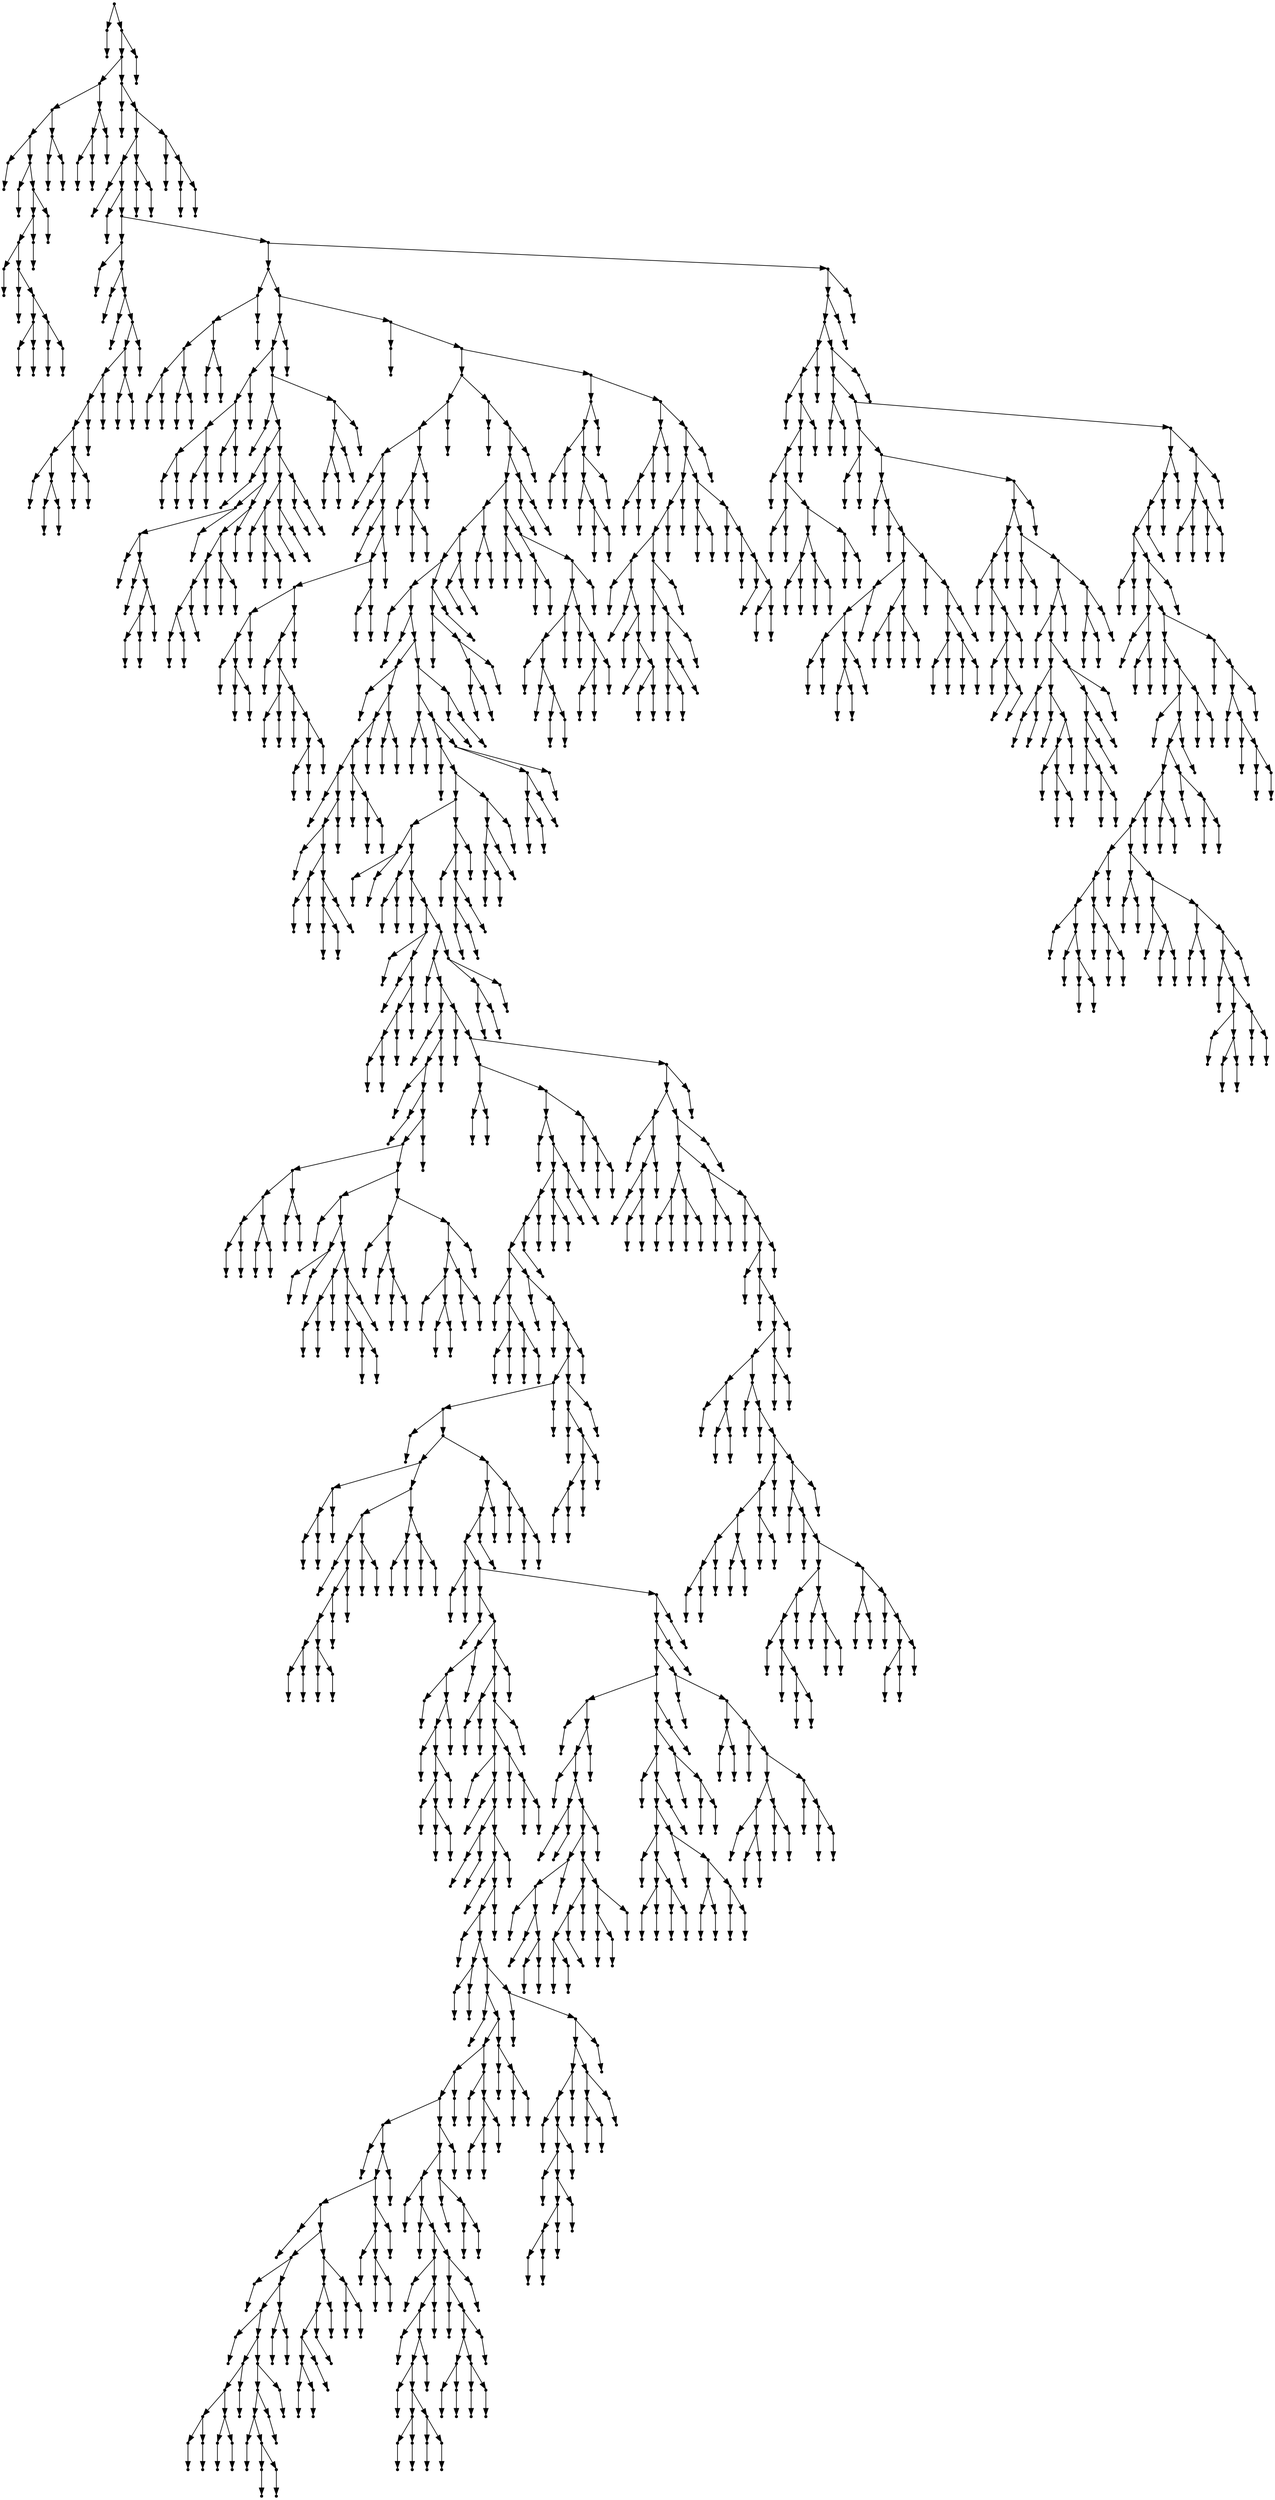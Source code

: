 digraph {
  1831 [shape=point];
  1 [shape=point];
  0 [shape=point];
  1830 [shape=point];
  1827 [shape=point];
  45 [shape=point];
  36 [shape=point];
  30 [shape=point];
  3 [shape=point];
  2 [shape=point];
  29 [shape=point];
  5 [shape=point];
  4 [shape=point];
  28 [shape=point];
  25 [shape=point];
  22 [shape=point];
  7 [shape=point];
  6 [shape=point];
  21 [shape=point];
  9 [shape=point];
  8 [shape=point];
  20 [shape=point];
  14 [shape=point];
  11 [shape=point];
  10 [shape=point];
  13 [shape=point];
  12 [shape=point];
  19 [shape=point];
  16 [shape=point];
  15 [shape=point];
  18 [shape=point];
  17 [shape=point];
  24 [shape=point];
  23 [shape=point];
  27 [shape=point];
  26 [shape=point];
  35 [shape=point];
  32 [shape=point];
  31 [shape=point];
  34 [shape=point];
  33 [shape=point];
  44 [shape=point];
  41 [shape=point];
  38 [shape=point];
  37 [shape=point];
  40 [shape=point];
  39 [shape=point];
  43 [shape=point];
  42 [shape=point];
  1826 [shape=point];
  47 [shape=point];
  46 [shape=point];
  1825 [shape=point];
  1816 [shape=point];
  1810 [shape=point];
  49 [shape=point];
  48 [shape=point];
  1809 [shape=point];
  51 [shape=point];
  50 [shape=point];
  1808 [shape=point];
  89 [shape=point];
  53 [shape=point];
  52 [shape=point];
  88 [shape=point];
  55 [shape=point];
  54 [shape=point];
  87 [shape=point];
  57 [shape=point];
  56 [shape=point];
  86 [shape=point];
  83 [shape=point];
  77 [shape=point];
  74 [shape=point];
  71 [shape=point];
  65 [shape=point];
  59 [shape=point];
  58 [shape=point];
  64 [shape=point];
  61 [shape=point];
  60 [shape=point];
  63 [shape=point];
  62 [shape=point];
  70 [shape=point];
  67 [shape=point];
  66 [shape=point];
  69 [shape=point];
  68 [shape=point];
  73 [shape=point];
  72 [shape=point];
  76 [shape=point];
  75 [shape=point];
  82 [shape=point];
  79 [shape=point];
  78 [shape=point];
  81 [shape=point];
  80 [shape=point];
  85 [shape=point];
  84 [shape=point];
  1807 [shape=point];
  1450 [shape=point];
  109 [shape=point];
  106 [shape=point];
  100 [shape=point];
  94 [shape=point];
  91 [shape=point];
  90 [shape=point];
  93 [shape=point];
  92 [shape=point];
  99 [shape=point];
  96 [shape=point];
  95 [shape=point];
  98 [shape=point];
  97 [shape=point];
  105 [shape=point];
  102 [shape=point];
  101 [shape=point];
  104 [shape=point];
  103 [shape=point];
  108 [shape=point];
  107 [shape=point];
  1449 [shape=point];
  210 [shape=point];
  207 [shape=point];
  129 [shape=point];
  126 [shape=point];
  120 [shape=point];
  114 [shape=point];
  111 [shape=point];
  110 [shape=point];
  113 [shape=point];
  112 [shape=point];
  119 [shape=point];
  116 [shape=point];
  115 [shape=point];
  118 [shape=point];
  117 [shape=point];
  125 [shape=point];
  122 [shape=point];
  121 [shape=point];
  124 [shape=point];
  123 [shape=point];
  128 [shape=point];
  127 [shape=point];
  206 [shape=point];
  194 [shape=point];
  131 [shape=point];
  130 [shape=point];
  193 [shape=point];
  172 [shape=point];
  133 [shape=point];
  132 [shape=point];
  171 [shape=point];
  150 [shape=point];
  147 [shape=point];
  135 [shape=point];
  134 [shape=point];
  146 [shape=point];
  137 [shape=point];
  136 [shape=point];
  145 [shape=point];
  142 [shape=point];
  139 [shape=point];
  138 [shape=point];
  141 [shape=point];
  140 [shape=point];
  144 [shape=point];
  143 [shape=point];
  149 [shape=point];
  148 [shape=point];
  170 [shape=point];
  167 [shape=point];
  161 [shape=point];
  158 [shape=point];
  155 [shape=point];
  152 [shape=point];
  151 [shape=point];
  154 [shape=point];
  153 [shape=point];
  157 [shape=point];
  156 [shape=point];
  160 [shape=point];
  159 [shape=point];
  166 [shape=point];
  163 [shape=point];
  162 [shape=point];
  165 [shape=point];
  164 [shape=point];
  169 [shape=point];
  168 [shape=point];
  192 [shape=point];
  186 [shape=point];
  180 [shape=point];
  174 [shape=point];
  173 [shape=point];
  179 [shape=point];
  176 [shape=point];
  175 [shape=point];
  178 [shape=point];
  177 [shape=point];
  185 [shape=point];
  182 [shape=point];
  181 [shape=point];
  184 [shape=point];
  183 [shape=point];
  191 [shape=point];
  188 [shape=point];
  187 [shape=point];
  190 [shape=point];
  189 [shape=point];
  205 [shape=point];
  202 [shape=point];
  199 [shape=point];
  196 [shape=point];
  195 [shape=point];
  198 [shape=point];
  197 [shape=point];
  201 [shape=point];
  200 [shape=point];
  204 [shape=point];
  203 [shape=point];
  209 [shape=point];
  208 [shape=point];
  1448 [shape=point];
  212 [shape=point];
  211 [shape=point];
  1447 [shape=point];
  1348 [shape=point];
  280 [shape=point];
  277 [shape=point];
  265 [shape=point];
  214 [shape=point];
  213 [shape=point];
  264 [shape=point];
  216 [shape=point];
  215 [shape=point];
  263 [shape=point];
  218 [shape=point];
  217 [shape=point];
  262 [shape=point];
  259 [shape=point];
  253 [shape=point];
  229 [shape=point];
  226 [shape=point];
  220 [shape=point];
  219 [shape=point];
  225 [shape=point];
  222 [shape=point];
  221 [shape=point];
  224 [shape=point];
  223 [shape=point];
  228 [shape=point];
  227 [shape=point];
  252 [shape=point];
  249 [shape=point];
  231 [shape=point];
  230 [shape=point];
  248 [shape=point];
  236 [shape=point];
  233 [shape=point];
  232 [shape=point];
  235 [shape=point];
  234 [shape=point];
  247 [shape=point];
  238 [shape=point];
  237 [shape=point];
  246 [shape=point];
  243 [shape=point];
  240 [shape=point];
  239 [shape=point];
  242 [shape=point];
  241 [shape=point];
  245 [shape=point];
  244 [shape=point];
  251 [shape=point];
  250 [shape=point];
  258 [shape=point];
  255 [shape=point];
  254 [shape=point];
  257 [shape=point];
  256 [shape=point];
  261 [shape=point];
  260 [shape=point];
  276 [shape=point];
  273 [shape=point];
  267 [shape=point];
  266 [shape=point];
  272 [shape=point];
  269 [shape=point];
  268 [shape=point];
  271 [shape=point];
  270 [shape=point];
  275 [shape=point];
  274 [shape=point];
  279 [shape=point];
  278 [shape=point];
  1347 [shape=point];
  282 [shape=point];
  281 [shape=point];
  1346 [shape=point];
  1343 [shape=point];
  1337 [shape=point];
  1295 [shape=point];
  1289 [shape=point];
  1283 [shape=point];
  1268 [shape=point];
  284 [shape=point];
  283 [shape=point];
  1267 [shape=point];
  286 [shape=point];
  285 [shape=point];
  1266 [shape=point];
  330 [shape=point];
  288 [shape=point];
  287 [shape=point];
  329 [shape=point];
  323 [shape=point];
  320 [shape=point];
  311 [shape=point];
  290 [shape=point];
  289 [shape=point];
  310 [shape=point];
  307 [shape=point];
  292 [shape=point];
  291 [shape=point];
  306 [shape=point];
  297 [shape=point];
  294 [shape=point];
  293 [shape=point];
  296 [shape=point];
  295 [shape=point];
  305 [shape=point];
  302 [shape=point];
  299 [shape=point];
  298 [shape=point];
  301 [shape=point];
  300 [shape=point];
  304 [shape=point];
  303 [shape=point];
  309 [shape=point];
  308 [shape=point];
  319 [shape=point];
  313 [shape=point];
  312 [shape=point];
  318 [shape=point];
  315 [shape=point];
  314 [shape=point];
  317 [shape=point];
  316 [shape=point];
  322 [shape=point];
  321 [shape=point];
  328 [shape=point];
  325 [shape=point];
  324 [shape=point];
  327 [shape=point];
  326 [shape=point];
  1265 [shape=point];
  1259 [shape=point];
  335 [shape=point];
  332 [shape=point];
  331 [shape=point];
  334 [shape=point];
  333 [shape=point];
  1258 [shape=point];
  1246 [shape=point];
  337 [shape=point];
  336 [shape=point];
  1245 [shape=point];
  1233 [shape=point];
  1218 [shape=point];
  342 [shape=point];
  339 [shape=point];
  338 [shape=point];
  341 [shape=point];
  340 [shape=point];
  1217 [shape=point];
  347 [shape=point];
  344 [shape=point];
  343 [shape=point];
  346 [shape=point];
  345 [shape=point];
  1216 [shape=point];
  349 [shape=point];
  348 [shape=point];
  1215 [shape=point];
  366 [shape=point];
  351 [shape=point];
  350 [shape=point];
  365 [shape=point];
  353 [shape=point];
  352 [shape=point];
  364 [shape=point];
  361 [shape=point];
  358 [shape=point];
  355 [shape=point];
  354 [shape=point];
  357 [shape=point];
  356 [shape=point];
  360 [shape=point];
  359 [shape=point];
  363 [shape=point];
  362 [shape=point];
  1214 [shape=point];
  1205 [shape=point];
  368 [shape=point];
  367 [shape=point];
  1204 [shape=point];
  460 [shape=point];
  370 [shape=point];
  369 [shape=point];
  459 [shape=point];
  456 [shape=point];
  372 [shape=point];
  371 [shape=point];
  455 [shape=point];
  374 [shape=point];
  373 [shape=point];
  454 [shape=point];
  451 [shape=point];
  391 [shape=point];
  385 [shape=point];
  379 [shape=point];
  376 [shape=point];
  375 [shape=point];
  378 [shape=point];
  377 [shape=point];
  384 [shape=point];
  381 [shape=point];
  380 [shape=point];
  383 [shape=point];
  382 [shape=point];
  390 [shape=point];
  387 [shape=point];
  386 [shape=point];
  389 [shape=point];
  388 [shape=point];
  450 [shape=point];
  420 [shape=point];
  393 [shape=point];
  392 [shape=point];
  419 [shape=point];
  398 [shape=point];
  395 [shape=point];
  394 [shape=point];
  397 [shape=point];
  396 [shape=point];
  418 [shape=point];
  406 [shape=point];
  403 [shape=point];
  400 [shape=point];
  399 [shape=point];
  402 [shape=point];
  401 [shape=point];
  405 [shape=point];
  404 [shape=point];
  417 [shape=point];
  414 [shape=point];
  408 [shape=point];
  407 [shape=point];
  413 [shape=point];
  410 [shape=point];
  409 [shape=point];
  412 [shape=point];
  411 [shape=point];
  416 [shape=point];
  415 [shape=point];
  449 [shape=point];
  431 [shape=point];
  422 [shape=point];
  421 [shape=point];
  430 [shape=point];
  424 [shape=point];
  423 [shape=point];
  429 [shape=point];
  426 [shape=point];
  425 [shape=point];
  428 [shape=point];
  427 [shape=point];
  448 [shape=point];
  445 [shape=point];
  439 [shape=point];
  433 [shape=point];
  432 [shape=point];
  438 [shape=point];
  435 [shape=point];
  434 [shape=point];
  437 [shape=point];
  436 [shape=point];
  444 [shape=point];
  441 [shape=point];
  440 [shape=point];
  443 [shape=point];
  442 [shape=point];
  447 [shape=point];
  446 [shape=point];
  453 [shape=point];
  452 [shape=point];
  458 [shape=point];
  457 [shape=point];
  1203 [shape=point];
  462 [shape=point];
  461 [shape=point];
  1202 [shape=point];
  1052 [shape=point];
  467 [shape=point];
  464 [shape=point];
  463 [shape=point];
  466 [shape=point];
  465 [shape=point];
  1051 [shape=point];
  1042 [shape=point];
  469 [shape=point];
  468 [shape=point];
  1041 [shape=point];
  1035 [shape=point];
  1029 [shape=point];
  1026 [shape=point];
  1023 [shape=point];
  483 [shape=point];
  471 [shape=point];
  470 [shape=point];
  482 [shape=point];
  476 [shape=point];
  473 [shape=point];
  472 [shape=point];
  475 [shape=point];
  474 [shape=point];
  481 [shape=point];
  478 [shape=point];
  477 [shape=point];
  480 [shape=point];
  479 [shape=point];
  1022 [shape=point];
  485 [shape=point];
  484 [shape=point];
  1021 [shape=point];
  487 [shape=point];
  486 [shape=point];
  1020 [shape=point];
  1017 [shape=point];
  999 [shape=point];
  996 [shape=point];
  489 [shape=point];
  488 [shape=point];
  995 [shape=point];
  536 [shape=point];
  497 [shape=point];
  494 [shape=point];
  491 [shape=point];
  490 [shape=point];
  493 [shape=point];
  492 [shape=point];
  496 [shape=point];
  495 [shape=point];
  535 [shape=point];
  523 [shape=point];
  517 [shape=point];
  499 [shape=point];
  498 [shape=point];
  516 [shape=point];
  513 [shape=point];
  510 [shape=point];
  504 [shape=point];
  501 [shape=point];
  500 [shape=point];
  503 [shape=point];
  502 [shape=point];
  509 [shape=point];
  506 [shape=point];
  505 [shape=point];
  508 [shape=point];
  507 [shape=point];
  512 [shape=point];
  511 [shape=point];
  515 [shape=point];
  514 [shape=point];
  522 [shape=point];
  519 [shape=point];
  518 [shape=point];
  521 [shape=point];
  520 [shape=point];
  534 [shape=point];
  528 [shape=point];
  525 [shape=point];
  524 [shape=point];
  527 [shape=point];
  526 [shape=point];
  533 [shape=point];
  530 [shape=point];
  529 [shape=point];
  532 [shape=point];
  531 [shape=point];
  994 [shape=point];
  985 [shape=point];
  982 [shape=point];
  979 [shape=point];
  541 [shape=point];
  538 [shape=point];
  537 [shape=point];
  540 [shape=point];
  539 [shape=point];
  978 [shape=point];
  834 [shape=point];
  543 [shape=point];
  542 [shape=point];
  833 [shape=point];
  566 [shape=point];
  563 [shape=point];
  545 [shape=point];
  544 [shape=point];
  562 [shape=point];
  559 [shape=point];
  547 [shape=point];
  546 [shape=point];
  558 [shape=point];
  555 [shape=point];
  549 [shape=point];
  548 [shape=point];
  554 [shape=point];
  551 [shape=point];
  550 [shape=point];
  553 [shape=point];
  552 [shape=point];
  557 [shape=point];
  556 [shape=point];
  561 [shape=point];
  560 [shape=point];
  565 [shape=point];
  564 [shape=point];
  832 [shape=point];
  829 [shape=point];
  571 [shape=point];
  568 [shape=point];
  567 [shape=point];
  570 [shape=point];
  569 [shape=point];
  828 [shape=point];
  825 [shape=point];
  816 [shape=point];
  573 [shape=point];
  572 [shape=point];
  815 [shape=point];
  575 [shape=point];
  574 [shape=point];
  814 [shape=point];
  580 [shape=point];
  577 [shape=point];
  576 [shape=point];
  579 [shape=point];
  578 [shape=point];
  813 [shape=point];
  810 [shape=point];
  582 [shape=point];
  581 [shape=point];
  809 [shape=point];
  806 [shape=point];
  584 [shape=point];
  583 [shape=point];
  805 [shape=point];
  589 [shape=point];
  586 [shape=point];
  585 [shape=point];
  588 [shape=point];
  587 [shape=point];
  804 [shape=point];
  765 [shape=point];
  591 [shape=point];
  590 [shape=point];
  764 [shape=point];
  755 [shape=point];
  743 [shape=point];
  740 [shape=point];
  674 [shape=point];
  593 [shape=point];
  592 [shape=point];
  673 [shape=point];
  670 [shape=point];
  658 [shape=point];
  595 [shape=point];
  594 [shape=point];
  657 [shape=point];
  636 [shape=point];
  597 [shape=point];
  596 [shape=point];
  635 [shape=point];
  629 [shape=point];
  599 [shape=point];
  598 [shape=point];
  628 [shape=point];
  613 [shape=point];
  610 [shape=point];
  604 [shape=point];
  601 [shape=point];
  600 [shape=point];
  603 [shape=point];
  602 [shape=point];
  609 [shape=point];
  606 [shape=point];
  605 [shape=point];
  608 [shape=point];
  607 [shape=point];
  612 [shape=point];
  611 [shape=point];
  627 [shape=point];
  624 [shape=point];
  621 [shape=point];
  615 [shape=point];
  614 [shape=point];
  620 [shape=point];
  617 [shape=point];
  616 [shape=point];
  619 [shape=point];
  618 [shape=point];
  623 [shape=point];
  622 [shape=point];
  626 [shape=point];
  625 [shape=point];
  634 [shape=point];
  631 [shape=point];
  630 [shape=point];
  633 [shape=point];
  632 [shape=point];
  656 [shape=point];
  650 [shape=point];
  647 [shape=point];
  644 [shape=point];
  641 [shape=point];
  638 [shape=point];
  637 [shape=point];
  640 [shape=point];
  639 [shape=point];
  643 [shape=point];
  642 [shape=point];
  646 [shape=point];
  645 [shape=point];
  649 [shape=point];
  648 [shape=point];
  655 [shape=point];
  652 [shape=point];
  651 [shape=point];
  654 [shape=point];
  653 [shape=point];
  669 [shape=point];
  666 [shape=point];
  660 [shape=point];
  659 [shape=point];
  665 [shape=point];
  662 [shape=point];
  661 [shape=point];
  664 [shape=point];
  663 [shape=point];
  668 [shape=point];
  667 [shape=point];
  672 [shape=point];
  671 [shape=point];
  739 [shape=point];
  736 [shape=point];
  727 [shape=point];
  676 [shape=point];
  675 [shape=point];
  726 [shape=point];
  678 [shape=point];
  677 [shape=point];
  725 [shape=point];
  704 [shape=point];
  680 [shape=point];
  679 [shape=point];
  703 [shape=point];
  700 [shape=point];
  682 [shape=point];
  681 [shape=point];
  699 [shape=point];
  696 [shape=point];
  684 [shape=point];
  683 [shape=point];
  695 [shape=point];
  689 [shape=point];
  686 [shape=point];
  685 [shape=point];
  688 [shape=point];
  687 [shape=point];
  694 [shape=point];
  691 [shape=point];
  690 [shape=point];
  693 [shape=point];
  692 [shape=point];
  698 [shape=point];
  697 [shape=point];
  702 [shape=point];
  701 [shape=point];
  724 [shape=point];
  721 [shape=point];
  706 [shape=point];
  705 [shape=point];
  720 [shape=point];
  717 [shape=point];
  711 [shape=point];
  708 [shape=point];
  707 [shape=point];
  710 [shape=point];
  709 [shape=point];
  716 [shape=point];
  713 [shape=point];
  712 [shape=point];
  715 [shape=point];
  714 [shape=point];
  719 [shape=point];
  718 [shape=point];
  723 [shape=point];
  722 [shape=point];
  735 [shape=point];
  729 [shape=point];
  728 [shape=point];
  734 [shape=point];
  731 [shape=point];
  730 [shape=point];
  733 [shape=point];
  732 [shape=point];
  738 [shape=point];
  737 [shape=point];
  742 [shape=point];
  741 [shape=point];
  754 [shape=point];
  745 [shape=point];
  744 [shape=point];
  753 [shape=point];
  750 [shape=point];
  747 [shape=point];
  746 [shape=point];
  749 [shape=point];
  748 [shape=point];
  752 [shape=point];
  751 [shape=point];
  763 [shape=point];
  757 [shape=point];
  756 [shape=point];
  762 [shape=point];
  759 [shape=point];
  758 [shape=point];
  761 [shape=point];
  760 [shape=point];
  803 [shape=point];
  767 [shape=point];
  766 [shape=point];
  802 [shape=point];
  799 [shape=point];
  790 [shape=point];
  787 [shape=point];
  769 [shape=point];
  768 [shape=point];
  786 [shape=point];
  783 [shape=point];
  771 [shape=point];
  770 [shape=point];
  782 [shape=point];
  779 [shape=point];
  776 [shape=point];
  773 [shape=point];
  772 [shape=point];
  775 [shape=point];
  774 [shape=point];
  778 [shape=point];
  777 [shape=point];
  781 [shape=point];
  780 [shape=point];
  785 [shape=point];
  784 [shape=point];
  789 [shape=point];
  788 [shape=point];
  798 [shape=point];
  795 [shape=point];
  792 [shape=point];
  791 [shape=point];
  794 [shape=point];
  793 [shape=point];
  797 [shape=point];
  796 [shape=point];
  801 [shape=point];
  800 [shape=point];
  808 [shape=point];
  807 [shape=point];
  812 [shape=point];
  811 [shape=point];
  824 [shape=point];
  818 [shape=point];
  817 [shape=point];
  823 [shape=point];
  820 [shape=point];
  819 [shape=point];
  822 [shape=point];
  821 [shape=point];
  827 [shape=point];
  826 [shape=point];
  831 [shape=point];
  830 [shape=point];
  977 [shape=point];
  974 [shape=point];
  971 [shape=point];
  935 [shape=point];
  887 [shape=point];
  836 [shape=point];
  835 [shape=point];
  886 [shape=point];
  883 [shape=point];
  838 [shape=point];
  837 [shape=point];
  882 [shape=point];
  843 [shape=point];
  840 [shape=point];
  839 [shape=point];
  842 [shape=point];
  841 [shape=point];
  881 [shape=point];
  878 [shape=point];
  857 [shape=point];
  854 [shape=point];
  845 [shape=point];
  844 [shape=point];
  853 [shape=point];
  847 [shape=point];
  846 [shape=point];
  852 [shape=point];
  849 [shape=point];
  848 [shape=point];
  851 [shape=point];
  850 [shape=point];
  856 [shape=point];
  855 [shape=point];
  877 [shape=point];
  868 [shape=point];
  865 [shape=point];
  862 [shape=point];
  859 [shape=point];
  858 [shape=point];
  861 [shape=point];
  860 [shape=point];
  864 [shape=point];
  863 [shape=point];
  867 [shape=point];
  866 [shape=point];
  876 [shape=point];
  873 [shape=point];
  870 [shape=point];
  869 [shape=point];
  872 [shape=point];
  871 [shape=point];
  875 [shape=point];
  874 [shape=point];
  880 [shape=point];
  879 [shape=point];
  885 [shape=point];
  884 [shape=point];
  934 [shape=point];
  931 [shape=point];
  922 [shape=point];
  889 [shape=point];
  888 [shape=point];
  921 [shape=point];
  918 [shape=point];
  903 [shape=point];
  891 [shape=point];
  890 [shape=point];
  902 [shape=point];
  896 [shape=point];
  893 [shape=point];
  892 [shape=point];
  895 [shape=point];
  894 [shape=point];
  901 [shape=point];
  898 [shape=point];
  897 [shape=point];
  900 [shape=point];
  899 [shape=point];
  917 [shape=point];
  905 [shape=point];
  904 [shape=point];
  916 [shape=point];
  910 [shape=point];
  907 [shape=point];
  906 [shape=point];
  909 [shape=point];
  908 [shape=point];
  915 [shape=point];
  912 [shape=point];
  911 [shape=point];
  914 [shape=point];
  913 [shape=point];
  920 [shape=point];
  919 [shape=point];
  930 [shape=point];
  924 [shape=point];
  923 [shape=point];
  929 [shape=point];
  926 [shape=point];
  925 [shape=point];
  928 [shape=point];
  927 [shape=point];
  933 [shape=point];
  932 [shape=point];
  970 [shape=point];
  937 [shape=point];
  936 [shape=point];
  969 [shape=point];
  942 [shape=point];
  939 [shape=point];
  938 [shape=point];
  941 [shape=point];
  940 [shape=point];
  968 [shape=point];
  944 [shape=point];
  943 [shape=point];
  967 [shape=point];
  958 [shape=point];
  952 [shape=point];
  946 [shape=point];
  945 [shape=point];
  951 [shape=point];
  948 [shape=point];
  947 [shape=point];
  950 [shape=point];
  949 [shape=point];
  957 [shape=point];
  954 [shape=point];
  953 [shape=point];
  956 [shape=point];
  955 [shape=point];
  966 [shape=point];
  960 [shape=point];
  959 [shape=point];
  965 [shape=point];
  962 [shape=point];
  961 [shape=point];
  964 [shape=point];
  963 [shape=point];
  973 [shape=point];
  972 [shape=point];
  976 [shape=point];
  975 [shape=point];
  981 [shape=point];
  980 [shape=point];
  984 [shape=point];
  983 [shape=point];
  993 [shape=point];
  987 [shape=point];
  986 [shape=point];
  992 [shape=point];
  989 [shape=point];
  988 [shape=point];
  991 [shape=point];
  990 [shape=point];
  998 [shape=point];
  997 [shape=point];
  1016 [shape=point];
  1013 [shape=point];
  1001 [shape=point];
  1000 [shape=point];
  1012 [shape=point];
  1009 [shape=point];
  1006 [shape=point];
  1003 [shape=point];
  1002 [shape=point];
  1005 [shape=point];
  1004 [shape=point];
  1008 [shape=point];
  1007 [shape=point];
  1011 [shape=point];
  1010 [shape=point];
  1015 [shape=point];
  1014 [shape=point];
  1019 [shape=point];
  1018 [shape=point];
  1025 [shape=point];
  1024 [shape=point];
  1028 [shape=point];
  1027 [shape=point];
  1034 [shape=point];
  1031 [shape=point];
  1030 [shape=point];
  1033 [shape=point];
  1032 [shape=point];
  1040 [shape=point];
  1037 [shape=point];
  1036 [shape=point];
  1039 [shape=point];
  1038 [shape=point];
  1050 [shape=point];
  1044 [shape=point];
  1043 [shape=point];
  1049 [shape=point];
  1046 [shape=point];
  1045 [shape=point];
  1048 [shape=point];
  1047 [shape=point];
  1201 [shape=point];
  1198 [shape=point];
  1066 [shape=point];
  1054 [shape=point];
  1053 [shape=point];
  1065 [shape=point];
  1062 [shape=point];
  1056 [shape=point];
  1055 [shape=point];
  1061 [shape=point];
  1058 [shape=point];
  1057 [shape=point];
  1060 [shape=point];
  1059 [shape=point];
  1064 [shape=point];
  1063 [shape=point];
  1197 [shape=point];
  1194 [shape=point];
  1077 [shape=point];
  1071 [shape=point];
  1068 [shape=point];
  1067 [shape=point];
  1070 [shape=point];
  1069 [shape=point];
  1076 [shape=point];
  1073 [shape=point];
  1072 [shape=point];
  1075 [shape=point];
  1074 [shape=point];
  1193 [shape=point];
  1082 [shape=point];
  1079 [shape=point];
  1078 [shape=point];
  1081 [shape=point];
  1080 [shape=point];
  1192 [shape=point];
  1084 [shape=point];
  1083 [shape=point];
  1191 [shape=point];
  1188 [shape=point];
  1086 [shape=point];
  1085 [shape=point];
  1187 [shape=point];
  1088 [shape=point];
  1087 [shape=point];
  1186 [shape=point];
  1183 [shape=point];
  1177 [shape=point];
  1096 [shape=point];
  1090 [shape=point];
  1089 [shape=point];
  1095 [shape=point];
  1092 [shape=point];
  1091 [shape=point];
  1094 [shape=point];
  1093 [shape=point];
  1176 [shape=point];
  1098 [shape=point];
  1097 [shape=point];
  1175 [shape=point];
  1100 [shape=point];
  1099 [shape=point];
  1174 [shape=point];
  1123 [shape=point];
  1120 [shape=point];
  1114 [shape=point];
  1108 [shape=point];
  1105 [shape=point];
  1102 [shape=point];
  1101 [shape=point];
  1104 [shape=point];
  1103 [shape=point];
  1107 [shape=point];
  1106 [shape=point];
  1113 [shape=point];
  1110 [shape=point];
  1109 [shape=point];
  1112 [shape=point];
  1111 [shape=point];
  1119 [shape=point];
  1116 [shape=point];
  1115 [shape=point];
  1118 [shape=point];
  1117 [shape=point];
  1122 [shape=point];
  1121 [shape=point];
  1173 [shape=point];
  1170 [shape=point];
  1125 [shape=point];
  1124 [shape=point];
  1169 [shape=point];
  1127 [shape=point];
  1126 [shape=point];
  1168 [shape=point];
  1150 [shape=point];
  1141 [shape=point];
  1138 [shape=point];
  1129 [shape=point];
  1128 [shape=point];
  1137 [shape=point];
  1131 [shape=point];
  1130 [shape=point];
  1136 [shape=point];
  1133 [shape=point];
  1132 [shape=point];
  1135 [shape=point];
  1134 [shape=point];
  1140 [shape=point];
  1139 [shape=point];
  1149 [shape=point];
  1143 [shape=point];
  1142 [shape=point];
  1148 [shape=point];
  1145 [shape=point];
  1144 [shape=point];
  1147 [shape=point];
  1146 [shape=point];
  1167 [shape=point];
  1155 [shape=point];
  1152 [shape=point];
  1151 [shape=point];
  1154 [shape=point];
  1153 [shape=point];
  1166 [shape=point];
  1157 [shape=point];
  1156 [shape=point];
  1165 [shape=point];
  1162 [shape=point];
  1159 [shape=point];
  1158 [shape=point];
  1161 [shape=point];
  1160 [shape=point];
  1164 [shape=point];
  1163 [shape=point];
  1172 [shape=point];
  1171 [shape=point];
  1182 [shape=point];
  1179 [shape=point];
  1178 [shape=point];
  1181 [shape=point];
  1180 [shape=point];
  1185 [shape=point];
  1184 [shape=point];
  1190 [shape=point];
  1189 [shape=point];
  1196 [shape=point];
  1195 [shape=point];
  1200 [shape=point];
  1199 [shape=point];
  1213 [shape=point];
  1210 [shape=point];
  1207 [shape=point];
  1206 [shape=point];
  1209 [shape=point];
  1208 [shape=point];
  1212 [shape=point];
  1211 [shape=point];
  1232 [shape=point];
  1229 [shape=point];
  1220 [shape=point];
  1219 [shape=point];
  1228 [shape=point];
  1225 [shape=point];
  1222 [shape=point];
  1221 [shape=point];
  1224 [shape=point];
  1223 [shape=point];
  1227 [shape=point];
  1226 [shape=point];
  1231 [shape=point];
  1230 [shape=point];
  1244 [shape=point];
  1241 [shape=point];
  1238 [shape=point];
  1235 [shape=point];
  1234 [shape=point];
  1237 [shape=point];
  1236 [shape=point];
  1240 [shape=point];
  1239 [shape=point];
  1243 [shape=point];
  1242 [shape=point];
  1257 [shape=point];
  1254 [shape=point];
  1251 [shape=point];
  1248 [shape=point];
  1247 [shape=point];
  1250 [shape=point];
  1249 [shape=point];
  1253 [shape=point];
  1252 [shape=point];
  1256 [shape=point];
  1255 [shape=point];
  1264 [shape=point];
  1261 [shape=point];
  1260 [shape=point];
  1263 [shape=point];
  1262 [shape=point];
  1282 [shape=point];
  1279 [shape=point];
  1270 [shape=point];
  1269 [shape=point];
  1278 [shape=point];
  1275 [shape=point];
  1272 [shape=point];
  1271 [shape=point];
  1274 [shape=point];
  1273 [shape=point];
  1277 [shape=point];
  1276 [shape=point];
  1281 [shape=point];
  1280 [shape=point];
  1288 [shape=point];
  1285 [shape=point];
  1284 [shape=point];
  1287 [shape=point];
  1286 [shape=point];
  1294 [shape=point];
  1291 [shape=point];
  1290 [shape=point];
  1293 [shape=point];
  1292 [shape=point];
  1336 [shape=point];
  1300 [shape=point];
  1297 [shape=point];
  1296 [shape=point];
  1299 [shape=point];
  1298 [shape=point];
  1335 [shape=point];
  1305 [shape=point];
  1302 [shape=point];
  1301 [shape=point];
  1304 [shape=point];
  1303 [shape=point];
  1334 [shape=point];
  1331 [shape=point];
  1319 [shape=point];
  1316 [shape=point];
  1307 [shape=point];
  1306 [shape=point];
  1315 [shape=point];
  1309 [shape=point];
  1308 [shape=point];
  1314 [shape=point];
  1311 [shape=point];
  1310 [shape=point];
  1313 [shape=point];
  1312 [shape=point];
  1318 [shape=point];
  1317 [shape=point];
  1330 [shape=point];
  1321 [shape=point];
  1320 [shape=point];
  1329 [shape=point];
  1326 [shape=point];
  1323 [shape=point];
  1322 [shape=point];
  1325 [shape=point];
  1324 [shape=point];
  1328 [shape=point];
  1327 [shape=point];
  1333 [shape=point];
  1332 [shape=point];
  1342 [shape=point];
  1339 [shape=point];
  1338 [shape=point];
  1341 [shape=point];
  1340 [shape=point];
  1345 [shape=point];
  1344 [shape=point];
  1446 [shape=point];
  1368 [shape=point];
  1365 [shape=point];
  1353 [shape=point];
  1350 [shape=point];
  1349 [shape=point];
  1352 [shape=point];
  1351 [shape=point];
  1364 [shape=point];
  1361 [shape=point];
  1355 [shape=point];
  1354 [shape=point];
  1360 [shape=point];
  1357 [shape=point];
  1356 [shape=point];
  1359 [shape=point];
  1358 [shape=point];
  1363 [shape=point];
  1362 [shape=point];
  1367 [shape=point];
  1366 [shape=point];
  1445 [shape=point];
  1379 [shape=point];
  1376 [shape=point];
  1373 [shape=point];
  1370 [shape=point];
  1369 [shape=point];
  1372 [shape=point];
  1371 [shape=point];
  1375 [shape=point];
  1374 [shape=point];
  1378 [shape=point];
  1377 [shape=point];
  1444 [shape=point];
  1441 [shape=point];
  1420 [shape=point];
  1417 [shape=point];
  1414 [shape=point];
  1396 [shape=point];
  1381 [shape=point];
  1380 [shape=point];
  1395 [shape=point];
  1383 [shape=point];
  1382 [shape=point];
  1394 [shape=point];
  1385 [shape=point];
  1384 [shape=point];
  1393 [shape=point];
  1387 [shape=point];
  1386 [shape=point];
  1392 [shape=point];
  1389 [shape=point];
  1388 [shape=point];
  1391 [shape=point];
  1390 [shape=point];
  1413 [shape=point];
  1410 [shape=point];
  1398 [shape=point];
  1397 [shape=point];
  1409 [shape=point];
  1406 [shape=point];
  1403 [shape=point];
  1400 [shape=point];
  1399 [shape=point];
  1402 [shape=point];
  1401 [shape=point];
  1405 [shape=point];
  1404 [shape=point];
  1408 [shape=point];
  1407 [shape=point];
  1412 [shape=point];
  1411 [shape=point];
  1416 [shape=point];
  1415 [shape=point];
  1419 [shape=point];
  1418 [shape=point];
  1440 [shape=point];
  1425 [shape=point];
  1422 [shape=point];
  1421 [shape=point];
  1424 [shape=point];
  1423 [shape=point];
  1439 [shape=point];
  1427 [shape=point];
  1426 [shape=point];
  1438 [shape=point];
  1429 [shape=point];
  1428 [shape=point];
  1437 [shape=point];
  1431 [shape=point];
  1430 [shape=point];
  1436 [shape=point];
  1433 [shape=point];
  1432 [shape=point];
  1435 [shape=point];
  1434 [shape=point];
  1443 [shape=point];
  1442 [shape=point];
  1806 [shape=point];
  1803 [shape=point];
  1800 [shape=point];
  1488 [shape=point];
  1485 [shape=point];
  1452 [shape=point];
  1451 [shape=point];
  1484 [shape=point];
  1481 [shape=point];
  1478 [shape=point];
  1454 [shape=point];
  1453 [shape=point];
  1477 [shape=point];
  1459 [shape=point];
  1456 [shape=point];
  1455 [shape=point];
  1458 [shape=point];
  1457 [shape=point];
  1476 [shape=point];
  1470 [shape=point];
  1464 [shape=point];
  1461 [shape=point];
  1460 [shape=point];
  1463 [shape=point];
  1462 [shape=point];
  1469 [shape=point];
  1466 [shape=point];
  1465 [shape=point];
  1468 [shape=point];
  1467 [shape=point];
  1475 [shape=point];
  1472 [shape=point];
  1471 [shape=point];
  1474 [shape=point];
  1473 [shape=point];
  1480 [shape=point];
  1479 [shape=point];
  1483 [shape=point];
  1482 [shape=point];
  1487 [shape=point];
  1486 [shape=point];
  1799 [shape=point];
  1796 [shape=point];
  1493 [shape=point];
  1490 [shape=point];
  1489 [shape=point];
  1492 [shape=point];
  1491 [shape=point];
  1795 [shape=point];
  1636 [shape=point];
  1498 [shape=point];
  1495 [shape=point];
  1494 [shape=point];
  1497 [shape=point];
  1496 [shape=point];
  1635 [shape=point];
  1551 [shape=point];
  1500 [shape=point];
  1499 [shape=point];
  1550 [shape=point];
  1502 [shape=point];
  1501 [shape=point];
  1549 [shape=point];
  1531 [shape=point];
  1519 [shape=point];
  1516 [shape=point];
  1507 [shape=point];
  1504 [shape=point];
  1503 [shape=point];
  1506 [shape=point];
  1505 [shape=point];
  1515 [shape=point];
  1512 [shape=point];
  1509 [shape=point];
  1508 [shape=point];
  1511 [shape=point];
  1510 [shape=point];
  1514 [shape=point];
  1513 [shape=point];
  1518 [shape=point];
  1517 [shape=point];
  1530 [shape=point];
  1524 [shape=point];
  1521 [shape=point];
  1520 [shape=point];
  1523 [shape=point];
  1522 [shape=point];
  1529 [shape=point];
  1526 [shape=point];
  1525 [shape=point];
  1528 [shape=point];
  1527 [shape=point];
  1548 [shape=point];
  1533 [shape=point];
  1532 [shape=point];
  1547 [shape=point];
  1544 [shape=point];
  1538 [shape=point];
  1535 [shape=point];
  1534 [shape=point];
  1537 [shape=point];
  1536 [shape=point];
  1543 [shape=point];
  1540 [shape=point];
  1539 [shape=point];
  1542 [shape=point];
  1541 [shape=point];
  1546 [shape=point];
  1545 [shape=point];
  1634 [shape=point];
  1631 [shape=point];
  1571 [shape=point];
  1568 [shape=point];
  1553 [shape=point];
  1552 [shape=point];
  1567 [shape=point];
  1555 [shape=point];
  1554 [shape=point];
  1566 [shape=point];
  1563 [shape=point];
  1557 [shape=point];
  1556 [shape=point];
  1562 [shape=point];
  1559 [shape=point];
  1558 [shape=point];
  1561 [shape=point];
  1560 [shape=point];
  1565 [shape=point];
  1564 [shape=point];
  1570 [shape=point];
  1569 [shape=point];
  1630 [shape=point];
  1576 [shape=point];
  1573 [shape=point];
  1572 [shape=point];
  1575 [shape=point];
  1574 [shape=point];
  1629 [shape=point];
  1620 [shape=point];
  1617 [shape=point];
  1578 [shape=point];
  1577 [shape=point];
  1616 [shape=point];
  1598 [shape=point];
  1583 [shape=point];
  1580 [shape=point];
  1579 [shape=point];
  1582 [shape=point];
  1581 [shape=point];
  1597 [shape=point];
  1585 [shape=point];
  1584 [shape=point];
  1596 [shape=point];
  1593 [shape=point];
  1587 [shape=point];
  1586 [shape=point];
  1592 [shape=point];
  1589 [shape=point];
  1588 [shape=point];
  1591 [shape=point];
  1590 [shape=point];
  1595 [shape=point];
  1594 [shape=point];
  1615 [shape=point];
  1612 [shape=point];
  1609 [shape=point];
  1606 [shape=point];
  1600 [shape=point];
  1599 [shape=point];
  1605 [shape=point];
  1602 [shape=point];
  1601 [shape=point];
  1604 [shape=point];
  1603 [shape=point];
  1608 [shape=point];
  1607 [shape=point];
  1611 [shape=point];
  1610 [shape=point];
  1614 [shape=point];
  1613 [shape=point];
  1619 [shape=point];
  1618 [shape=point];
  1628 [shape=point];
  1625 [shape=point];
  1622 [shape=point];
  1621 [shape=point];
  1624 [shape=point];
  1623 [shape=point];
  1627 [shape=point];
  1626 [shape=point];
  1633 [shape=point];
  1632 [shape=point];
  1794 [shape=point];
  1779 [shape=point];
  1776 [shape=point];
  1773 [shape=point];
  1770 [shape=point];
  1641 [shape=point];
  1638 [shape=point];
  1637 [shape=point];
  1640 [shape=point];
  1639 [shape=point];
  1769 [shape=point];
  1766 [shape=point];
  1649 [shape=point];
  1643 [shape=point];
  1642 [shape=point];
  1648 [shape=point];
  1645 [shape=point];
  1644 [shape=point];
  1647 [shape=point];
  1646 [shape=point];
  1765 [shape=point];
  1747 [shape=point];
  1651 [shape=point];
  1650 [shape=point];
  1746 [shape=point];
  1740 [shape=point];
  1653 [shape=point];
  1652 [shape=point];
  1739 [shape=point];
  1736 [shape=point];
  1727 [shape=point];
  1721 [shape=point];
  1718 [shape=point];
  1676 [shape=point];
  1673 [shape=point];
  1664 [shape=point];
  1655 [shape=point];
  1654 [shape=point];
  1663 [shape=point];
  1657 [shape=point];
  1656 [shape=point];
  1662 [shape=point];
  1659 [shape=point];
  1658 [shape=point];
  1661 [shape=point];
  1660 [shape=point];
  1672 [shape=point];
  1666 [shape=point];
  1665 [shape=point];
  1671 [shape=point];
  1668 [shape=point];
  1667 [shape=point];
  1670 [shape=point];
  1669 [shape=point];
  1675 [shape=point];
  1674 [shape=point];
  1717 [shape=point];
  1681 [shape=point];
  1678 [shape=point];
  1677 [shape=point];
  1680 [shape=point];
  1679 [shape=point];
  1716 [shape=point];
  1689 [shape=point];
  1683 [shape=point];
  1682 [shape=point];
  1688 [shape=point];
  1685 [shape=point];
  1684 [shape=point];
  1687 [shape=point];
  1686 [shape=point];
  1715 [shape=point];
  1694 [shape=point];
  1691 [shape=point];
  1690 [shape=point];
  1693 [shape=point];
  1692 [shape=point];
  1714 [shape=point];
  1711 [shape=point];
  1696 [shape=point];
  1695 [shape=point];
  1710 [shape=point];
  1704 [shape=point];
  1698 [shape=point];
  1697 [shape=point];
  1703 [shape=point];
  1700 [shape=point];
  1699 [shape=point];
  1702 [shape=point];
  1701 [shape=point];
  1709 [shape=point];
  1706 [shape=point];
  1705 [shape=point];
  1708 [shape=point];
  1707 [shape=point];
  1713 [shape=point];
  1712 [shape=point];
  1720 [shape=point];
  1719 [shape=point];
  1726 [shape=point];
  1723 [shape=point];
  1722 [shape=point];
  1725 [shape=point];
  1724 [shape=point];
  1735 [shape=point];
  1729 [shape=point];
  1728 [shape=point];
  1734 [shape=point];
  1731 [shape=point];
  1730 [shape=point];
  1733 [shape=point];
  1732 [shape=point];
  1738 [shape=point];
  1737 [shape=point];
  1745 [shape=point];
  1742 [shape=point];
  1741 [shape=point];
  1744 [shape=point];
  1743 [shape=point];
  1764 [shape=point];
  1749 [shape=point];
  1748 [shape=point];
  1763 [shape=point];
  1760 [shape=point];
  1751 [shape=point];
  1750 [shape=point];
  1759 [shape=point];
  1753 [shape=point];
  1752 [shape=point];
  1758 [shape=point];
  1755 [shape=point];
  1754 [shape=point];
  1757 [shape=point];
  1756 [shape=point];
  1762 [shape=point];
  1761 [shape=point];
  1768 [shape=point];
  1767 [shape=point];
  1772 [shape=point];
  1771 [shape=point];
  1775 [shape=point];
  1774 [shape=point];
  1778 [shape=point];
  1777 [shape=point];
  1793 [shape=point];
  1790 [shape=point];
  1784 [shape=point];
  1781 [shape=point];
  1780 [shape=point];
  1783 [shape=point];
  1782 [shape=point];
  1789 [shape=point];
  1786 [shape=point];
  1785 [shape=point];
  1788 [shape=point];
  1787 [shape=point];
  1792 [shape=point];
  1791 [shape=point];
  1798 [shape=point];
  1797 [shape=point];
  1802 [shape=point];
  1801 [shape=point];
  1805 [shape=point];
  1804 [shape=point];
  1815 [shape=point];
  1812 [shape=point];
  1811 [shape=point];
  1814 [shape=point];
  1813 [shape=point];
  1824 [shape=point];
  1818 [shape=point];
  1817 [shape=point];
  1823 [shape=point];
  1820 [shape=point];
  1819 [shape=point];
  1822 [shape=point];
  1821 [shape=point];
  1829 [shape=point];
  1828 [shape=point];
1831 -> 1;
1 -> 0;
1831 -> 1830;
1830 -> 1827;
1827 -> 45;
45 -> 36;
36 -> 30;
30 -> 3;
3 -> 2;
30 -> 29;
29 -> 5;
5 -> 4;
29 -> 28;
28 -> 25;
25 -> 22;
22 -> 7;
7 -> 6;
22 -> 21;
21 -> 9;
9 -> 8;
21 -> 20;
20 -> 14;
14 -> 11;
11 -> 10;
14 -> 13;
13 -> 12;
20 -> 19;
19 -> 16;
16 -> 15;
19 -> 18;
18 -> 17;
25 -> 24;
24 -> 23;
28 -> 27;
27 -> 26;
36 -> 35;
35 -> 32;
32 -> 31;
35 -> 34;
34 -> 33;
45 -> 44;
44 -> 41;
41 -> 38;
38 -> 37;
41 -> 40;
40 -> 39;
44 -> 43;
43 -> 42;
1827 -> 1826;
1826 -> 47;
47 -> 46;
1826 -> 1825;
1825 -> 1816;
1816 -> 1810;
1810 -> 49;
49 -> 48;
1810 -> 1809;
1809 -> 51;
51 -> 50;
1809 -> 1808;
1808 -> 89;
89 -> 53;
53 -> 52;
89 -> 88;
88 -> 55;
55 -> 54;
88 -> 87;
87 -> 57;
57 -> 56;
87 -> 86;
86 -> 83;
83 -> 77;
77 -> 74;
74 -> 71;
71 -> 65;
65 -> 59;
59 -> 58;
65 -> 64;
64 -> 61;
61 -> 60;
64 -> 63;
63 -> 62;
71 -> 70;
70 -> 67;
67 -> 66;
70 -> 69;
69 -> 68;
74 -> 73;
73 -> 72;
77 -> 76;
76 -> 75;
83 -> 82;
82 -> 79;
79 -> 78;
82 -> 81;
81 -> 80;
86 -> 85;
85 -> 84;
1808 -> 1807;
1807 -> 1450;
1450 -> 109;
109 -> 106;
106 -> 100;
100 -> 94;
94 -> 91;
91 -> 90;
94 -> 93;
93 -> 92;
100 -> 99;
99 -> 96;
96 -> 95;
99 -> 98;
98 -> 97;
106 -> 105;
105 -> 102;
102 -> 101;
105 -> 104;
104 -> 103;
109 -> 108;
108 -> 107;
1450 -> 1449;
1449 -> 210;
210 -> 207;
207 -> 129;
129 -> 126;
126 -> 120;
120 -> 114;
114 -> 111;
111 -> 110;
114 -> 113;
113 -> 112;
120 -> 119;
119 -> 116;
116 -> 115;
119 -> 118;
118 -> 117;
126 -> 125;
125 -> 122;
122 -> 121;
125 -> 124;
124 -> 123;
129 -> 128;
128 -> 127;
207 -> 206;
206 -> 194;
194 -> 131;
131 -> 130;
194 -> 193;
193 -> 172;
172 -> 133;
133 -> 132;
172 -> 171;
171 -> 150;
150 -> 147;
147 -> 135;
135 -> 134;
147 -> 146;
146 -> 137;
137 -> 136;
146 -> 145;
145 -> 142;
142 -> 139;
139 -> 138;
142 -> 141;
141 -> 140;
145 -> 144;
144 -> 143;
150 -> 149;
149 -> 148;
171 -> 170;
170 -> 167;
167 -> 161;
161 -> 158;
158 -> 155;
155 -> 152;
152 -> 151;
155 -> 154;
154 -> 153;
158 -> 157;
157 -> 156;
161 -> 160;
160 -> 159;
167 -> 166;
166 -> 163;
163 -> 162;
166 -> 165;
165 -> 164;
170 -> 169;
169 -> 168;
193 -> 192;
192 -> 186;
186 -> 180;
180 -> 174;
174 -> 173;
180 -> 179;
179 -> 176;
176 -> 175;
179 -> 178;
178 -> 177;
186 -> 185;
185 -> 182;
182 -> 181;
185 -> 184;
184 -> 183;
192 -> 191;
191 -> 188;
188 -> 187;
191 -> 190;
190 -> 189;
206 -> 205;
205 -> 202;
202 -> 199;
199 -> 196;
196 -> 195;
199 -> 198;
198 -> 197;
202 -> 201;
201 -> 200;
205 -> 204;
204 -> 203;
210 -> 209;
209 -> 208;
1449 -> 1448;
1448 -> 212;
212 -> 211;
1448 -> 1447;
1447 -> 1348;
1348 -> 280;
280 -> 277;
277 -> 265;
265 -> 214;
214 -> 213;
265 -> 264;
264 -> 216;
216 -> 215;
264 -> 263;
263 -> 218;
218 -> 217;
263 -> 262;
262 -> 259;
259 -> 253;
253 -> 229;
229 -> 226;
226 -> 220;
220 -> 219;
226 -> 225;
225 -> 222;
222 -> 221;
225 -> 224;
224 -> 223;
229 -> 228;
228 -> 227;
253 -> 252;
252 -> 249;
249 -> 231;
231 -> 230;
249 -> 248;
248 -> 236;
236 -> 233;
233 -> 232;
236 -> 235;
235 -> 234;
248 -> 247;
247 -> 238;
238 -> 237;
247 -> 246;
246 -> 243;
243 -> 240;
240 -> 239;
243 -> 242;
242 -> 241;
246 -> 245;
245 -> 244;
252 -> 251;
251 -> 250;
259 -> 258;
258 -> 255;
255 -> 254;
258 -> 257;
257 -> 256;
262 -> 261;
261 -> 260;
277 -> 276;
276 -> 273;
273 -> 267;
267 -> 266;
273 -> 272;
272 -> 269;
269 -> 268;
272 -> 271;
271 -> 270;
276 -> 275;
275 -> 274;
280 -> 279;
279 -> 278;
1348 -> 1347;
1347 -> 282;
282 -> 281;
1347 -> 1346;
1346 -> 1343;
1343 -> 1337;
1337 -> 1295;
1295 -> 1289;
1289 -> 1283;
1283 -> 1268;
1268 -> 284;
284 -> 283;
1268 -> 1267;
1267 -> 286;
286 -> 285;
1267 -> 1266;
1266 -> 330;
330 -> 288;
288 -> 287;
330 -> 329;
329 -> 323;
323 -> 320;
320 -> 311;
311 -> 290;
290 -> 289;
311 -> 310;
310 -> 307;
307 -> 292;
292 -> 291;
307 -> 306;
306 -> 297;
297 -> 294;
294 -> 293;
297 -> 296;
296 -> 295;
306 -> 305;
305 -> 302;
302 -> 299;
299 -> 298;
302 -> 301;
301 -> 300;
305 -> 304;
304 -> 303;
310 -> 309;
309 -> 308;
320 -> 319;
319 -> 313;
313 -> 312;
319 -> 318;
318 -> 315;
315 -> 314;
318 -> 317;
317 -> 316;
323 -> 322;
322 -> 321;
329 -> 328;
328 -> 325;
325 -> 324;
328 -> 327;
327 -> 326;
1266 -> 1265;
1265 -> 1259;
1259 -> 335;
335 -> 332;
332 -> 331;
335 -> 334;
334 -> 333;
1259 -> 1258;
1258 -> 1246;
1246 -> 337;
337 -> 336;
1246 -> 1245;
1245 -> 1233;
1233 -> 1218;
1218 -> 342;
342 -> 339;
339 -> 338;
342 -> 341;
341 -> 340;
1218 -> 1217;
1217 -> 347;
347 -> 344;
344 -> 343;
347 -> 346;
346 -> 345;
1217 -> 1216;
1216 -> 349;
349 -> 348;
1216 -> 1215;
1215 -> 366;
366 -> 351;
351 -> 350;
366 -> 365;
365 -> 353;
353 -> 352;
365 -> 364;
364 -> 361;
361 -> 358;
358 -> 355;
355 -> 354;
358 -> 357;
357 -> 356;
361 -> 360;
360 -> 359;
364 -> 363;
363 -> 362;
1215 -> 1214;
1214 -> 1205;
1205 -> 368;
368 -> 367;
1205 -> 1204;
1204 -> 460;
460 -> 370;
370 -> 369;
460 -> 459;
459 -> 456;
456 -> 372;
372 -> 371;
456 -> 455;
455 -> 374;
374 -> 373;
455 -> 454;
454 -> 451;
451 -> 391;
391 -> 385;
385 -> 379;
379 -> 376;
376 -> 375;
379 -> 378;
378 -> 377;
385 -> 384;
384 -> 381;
381 -> 380;
384 -> 383;
383 -> 382;
391 -> 390;
390 -> 387;
387 -> 386;
390 -> 389;
389 -> 388;
451 -> 450;
450 -> 420;
420 -> 393;
393 -> 392;
420 -> 419;
419 -> 398;
398 -> 395;
395 -> 394;
398 -> 397;
397 -> 396;
419 -> 418;
418 -> 406;
406 -> 403;
403 -> 400;
400 -> 399;
403 -> 402;
402 -> 401;
406 -> 405;
405 -> 404;
418 -> 417;
417 -> 414;
414 -> 408;
408 -> 407;
414 -> 413;
413 -> 410;
410 -> 409;
413 -> 412;
412 -> 411;
417 -> 416;
416 -> 415;
450 -> 449;
449 -> 431;
431 -> 422;
422 -> 421;
431 -> 430;
430 -> 424;
424 -> 423;
430 -> 429;
429 -> 426;
426 -> 425;
429 -> 428;
428 -> 427;
449 -> 448;
448 -> 445;
445 -> 439;
439 -> 433;
433 -> 432;
439 -> 438;
438 -> 435;
435 -> 434;
438 -> 437;
437 -> 436;
445 -> 444;
444 -> 441;
441 -> 440;
444 -> 443;
443 -> 442;
448 -> 447;
447 -> 446;
454 -> 453;
453 -> 452;
459 -> 458;
458 -> 457;
1204 -> 1203;
1203 -> 462;
462 -> 461;
1203 -> 1202;
1202 -> 1052;
1052 -> 467;
467 -> 464;
464 -> 463;
467 -> 466;
466 -> 465;
1052 -> 1051;
1051 -> 1042;
1042 -> 469;
469 -> 468;
1042 -> 1041;
1041 -> 1035;
1035 -> 1029;
1029 -> 1026;
1026 -> 1023;
1023 -> 483;
483 -> 471;
471 -> 470;
483 -> 482;
482 -> 476;
476 -> 473;
473 -> 472;
476 -> 475;
475 -> 474;
482 -> 481;
481 -> 478;
478 -> 477;
481 -> 480;
480 -> 479;
1023 -> 1022;
1022 -> 485;
485 -> 484;
1022 -> 1021;
1021 -> 487;
487 -> 486;
1021 -> 1020;
1020 -> 1017;
1017 -> 999;
999 -> 996;
996 -> 489;
489 -> 488;
996 -> 995;
995 -> 536;
536 -> 497;
497 -> 494;
494 -> 491;
491 -> 490;
494 -> 493;
493 -> 492;
497 -> 496;
496 -> 495;
536 -> 535;
535 -> 523;
523 -> 517;
517 -> 499;
499 -> 498;
517 -> 516;
516 -> 513;
513 -> 510;
510 -> 504;
504 -> 501;
501 -> 500;
504 -> 503;
503 -> 502;
510 -> 509;
509 -> 506;
506 -> 505;
509 -> 508;
508 -> 507;
513 -> 512;
512 -> 511;
516 -> 515;
515 -> 514;
523 -> 522;
522 -> 519;
519 -> 518;
522 -> 521;
521 -> 520;
535 -> 534;
534 -> 528;
528 -> 525;
525 -> 524;
528 -> 527;
527 -> 526;
534 -> 533;
533 -> 530;
530 -> 529;
533 -> 532;
532 -> 531;
995 -> 994;
994 -> 985;
985 -> 982;
982 -> 979;
979 -> 541;
541 -> 538;
538 -> 537;
541 -> 540;
540 -> 539;
979 -> 978;
978 -> 834;
834 -> 543;
543 -> 542;
834 -> 833;
833 -> 566;
566 -> 563;
563 -> 545;
545 -> 544;
563 -> 562;
562 -> 559;
559 -> 547;
547 -> 546;
559 -> 558;
558 -> 555;
555 -> 549;
549 -> 548;
555 -> 554;
554 -> 551;
551 -> 550;
554 -> 553;
553 -> 552;
558 -> 557;
557 -> 556;
562 -> 561;
561 -> 560;
566 -> 565;
565 -> 564;
833 -> 832;
832 -> 829;
829 -> 571;
571 -> 568;
568 -> 567;
571 -> 570;
570 -> 569;
829 -> 828;
828 -> 825;
825 -> 816;
816 -> 573;
573 -> 572;
816 -> 815;
815 -> 575;
575 -> 574;
815 -> 814;
814 -> 580;
580 -> 577;
577 -> 576;
580 -> 579;
579 -> 578;
814 -> 813;
813 -> 810;
810 -> 582;
582 -> 581;
810 -> 809;
809 -> 806;
806 -> 584;
584 -> 583;
806 -> 805;
805 -> 589;
589 -> 586;
586 -> 585;
589 -> 588;
588 -> 587;
805 -> 804;
804 -> 765;
765 -> 591;
591 -> 590;
765 -> 764;
764 -> 755;
755 -> 743;
743 -> 740;
740 -> 674;
674 -> 593;
593 -> 592;
674 -> 673;
673 -> 670;
670 -> 658;
658 -> 595;
595 -> 594;
658 -> 657;
657 -> 636;
636 -> 597;
597 -> 596;
636 -> 635;
635 -> 629;
629 -> 599;
599 -> 598;
629 -> 628;
628 -> 613;
613 -> 610;
610 -> 604;
604 -> 601;
601 -> 600;
604 -> 603;
603 -> 602;
610 -> 609;
609 -> 606;
606 -> 605;
609 -> 608;
608 -> 607;
613 -> 612;
612 -> 611;
628 -> 627;
627 -> 624;
624 -> 621;
621 -> 615;
615 -> 614;
621 -> 620;
620 -> 617;
617 -> 616;
620 -> 619;
619 -> 618;
624 -> 623;
623 -> 622;
627 -> 626;
626 -> 625;
635 -> 634;
634 -> 631;
631 -> 630;
634 -> 633;
633 -> 632;
657 -> 656;
656 -> 650;
650 -> 647;
647 -> 644;
644 -> 641;
641 -> 638;
638 -> 637;
641 -> 640;
640 -> 639;
644 -> 643;
643 -> 642;
647 -> 646;
646 -> 645;
650 -> 649;
649 -> 648;
656 -> 655;
655 -> 652;
652 -> 651;
655 -> 654;
654 -> 653;
670 -> 669;
669 -> 666;
666 -> 660;
660 -> 659;
666 -> 665;
665 -> 662;
662 -> 661;
665 -> 664;
664 -> 663;
669 -> 668;
668 -> 667;
673 -> 672;
672 -> 671;
740 -> 739;
739 -> 736;
736 -> 727;
727 -> 676;
676 -> 675;
727 -> 726;
726 -> 678;
678 -> 677;
726 -> 725;
725 -> 704;
704 -> 680;
680 -> 679;
704 -> 703;
703 -> 700;
700 -> 682;
682 -> 681;
700 -> 699;
699 -> 696;
696 -> 684;
684 -> 683;
696 -> 695;
695 -> 689;
689 -> 686;
686 -> 685;
689 -> 688;
688 -> 687;
695 -> 694;
694 -> 691;
691 -> 690;
694 -> 693;
693 -> 692;
699 -> 698;
698 -> 697;
703 -> 702;
702 -> 701;
725 -> 724;
724 -> 721;
721 -> 706;
706 -> 705;
721 -> 720;
720 -> 717;
717 -> 711;
711 -> 708;
708 -> 707;
711 -> 710;
710 -> 709;
717 -> 716;
716 -> 713;
713 -> 712;
716 -> 715;
715 -> 714;
720 -> 719;
719 -> 718;
724 -> 723;
723 -> 722;
736 -> 735;
735 -> 729;
729 -> 728;
735 -> 734;
734 -> 731;
731 -> 730;
734 -> 733;
733 -> 732;
739 -> 738;
738 -> 737;
743 -> 742;
742 -> 741;
755 -> 754;
754 -> 745;
745 -> 744;
754 -> 753;
753 -> 750;
750 -> 747;
747 -> 746;
750 -> 749;
749 -> 748;
753 -> 752;
752 -> 751;
764 -> 763;
763 -> 757;
757 -> 756;
763 -> 762;
762 -> 759;
759 -> 758;
762 -> 761;
761 -> 760;
804 -> 803;
803 -> 767;
767 -> 766;
803 -> 802;
802 -> 799;
799 -> 790;
790 -> 787;
787 -> 769;
769 -> 768;
787 -> 786;
786 -> 783;
783 -> 771;
771 -> 770;
783 -> 782;
782 -> 779;
779 -> 776;
776 -> 773;
773 -> 772;
776 -> 775;
775 -> 774;
779 -> 778;
778 -> 777;
782 -> 781;
781 -> 780;
786 -> 785;
785 -> 784;
790 -> 789;
789 -> 788;
799 -> 798;
798 -> 795;
795 -> 792;
792 -> 791;
795 -> 794;
794 -> 793;
798 -> 797;
797 -> 796;
802 -> 801;
801 -> 800;
809 -> 808;
808 -> 807;
813 -> 812;
812 -> 811;
825 -> 824;
824 -> 818;
818 -> 817;
824 -> 823;
823 -> 820;
820 -> 819;
823 -> 822;
822 -> 821;
828 -> 827;
827 -> 826;
832 -> 831;
831 -> 830;
978 -> 977;
977 -> 974;
974 -> 971;
971 -> 935;
935 -> 887;
887 -> 836;
836 -> 835;
887 -> 886;
886 -> 883;
883 -> 838;
838 -> 837;
883 -> 882;
882 -> 843;
843 -> 840;
840 -> 839;
843 -> 842;
842 -> 841;
882 -> 881;
881 -> 878;
878 -> 857;
857 -> 854;
854 -> 845;
845 -> 844;
854 -> 853;
853 -> 847;
847 -> 846;
853 -> 852;
852 -> 849;
849 -> 848;
852 -> 851;
851 -> 850;
857 -> 856;
856 -> 855;
878 -> 877;
877 -> 868;
868 -> 865;
865 -> 862;
862 -> 859;
859 -> 858;
862 -> 861;
861 -> 860;
865 -> 864;
864 -> 863;
868 -> 867;
867 -> 866;
877 -> 876;
876 -> 873;
873 -> 870;
870 -> 869;
873 -> 872;
872 -> 871;
876 -> 875;
875 -> 874;
881 -> 880;
880 -> 879;
886 -> 885;
885 -> 884;
935 -> 934;
934 -> 931;
931 -> 922;
922 -> 889;
889 -> 888;
922 -> 921;
921 -> 918;
918 -> 903;
903 -> 891;
891 -> 890;
903 -> 902;
902 -> 896;
896 -> 893;
893 -> 892;
896 -> 895;
895 -> 894;
902 -> 901;
901 -> 898;
898 -> 897;
901 -> 900;
900 -> 899;
918 -> 917;
917 -> 905;
905 -> 904;
917 -> 916;
916 -> 910;
910 -> 907;
907 -> 906;
910 -> 909;
909 -> 908;
916 -> 915;
915 -> 912;
912 -> 911;
915 -> 914;
914 -> 913;
921 -> 920;
920 -> 919;
931 -> 930;
930 -> 924;
924 -> 923;
930 -> 929;
929 -> 926;
926 -> 925;
929 -> 928;
928 -> 927;
934 -> 933;
933 -> 932;
971 -> 970;
970 -> 937;
937 -> 936;
970 -> 969;
969 -> 942;
942 -> 939;
939 -> 938;
942 -> 941;
941 -> 940;
969 -> 968;
968 -> 944;
944 -> 943;
968 -> 967;
967 -> 958;
958 -> 952;
952 -> 946;
946 -> 945;
952 -> 951;
951 -> 948;
948 -> 947;
951 -> 950;
950 -> 949;
958 -> 957;
957 -> 954;
954 -> 953;
957 -> 956;
956 -> 955;
967 -> 966;
966 -> 960;
960 -> 959;
966 -> 965;
965 -> 962;
962 -> 961;
965 -> 964;
964 -> 963;
974 -> 973;
973 -> 972;
977 -> 976;
976 -> 975;
982 -> 981;
981 -> 980;
985 -> 984;
984 -> 983;
994 -> 993;
993 -> 987;
987 -> 986;
993 -> 992;
992 -> 989;
989 -> 988;
992 -> 991;
991 -> 990;
999 -> 998;
998 -> 997;
1017 -> 1016;
1016 -> 1013;
1013 -> 1001;
1001 -> 1000;
1013 -> 1012;
1012 -> 1009;
1009 -> 1006;
1006 -> 1003;
1003 -> 1002;
1006 -> 1005;
1005 -> 1004;
1009 -> 1008;
1008 -> 1007;
1012 -> 1011;
1011 -> 1010;
1016 -> 1015;
1015 -> 1014;
1020 -> 1019;
1019 -> 1018;
1026 -> 1025;
1025 -> 1024;
1029 -> 1028;
1028 -> 1027;
1035 -> 1034;
1034 -> 1031;
1031 -> 1030;
1034 -> 1033;
1033 -> 1032;
1041 -> 1040;
1040 -> 1037;
1037 -> 1036;
1040 -> 1039;
1039 -> 1038;
1051 -> 1050;
1050 -> 1044;
1044 -> 1043;
1050 -> 1049;
1049 -> 1046;
1046 -> 1045;
1049 -> 1048;
1048 -> 1047;
1202 -> 1201;
1201 -> 1198;
1198 -> 1066;
1066 -> 1054;
1054 -> 1053;
1066 -> 1065;
1065 -> 1062;
1062 -> 1056;
1056 -> 1055;
1062 -> 1061;
1061 -> 1058;
1058 -> 1057;
1061 -> 1060;
1060 -> 1059;
1065 -> 1064;
1064 -> 1063;
1198 -> 1197;
1197 -> 1194;
1194 -> 1077;
1077 -> 1071;
1071 -> 1068;
1068 -> 1067;
1071 -> 1070;
1070 -> 1069;
1077 -> 1076;
1076 -> 1073;
1073 -> 1072;
1076 -> 1075;
1075 -> 1074;
1194 -> 1193;
1193 -> 1082;
1082 -> 1079;
1079 -> 1078;
1082 -> 1081;
1081 -> 1080;
1193 -> 1192;
1192 -> 1084;
1084 -> 1083;
1192 -> 1191;
1191 -> 1188;
1188 -> 1086;
1086 -> 1085;
1188 -> 1187;
1187 -> 1088;
1088 -> 1087;
1187 -> 1186;
1186 -> 1183;
1183 -> 1177;
1177 -> 1096;
1096 -> 1090;
1090 -> 1089;
1096 -> 1095;
1095 -> 1092;
1092 -> 1091;
1095 -> 1094;
1094 -> 1093;
1177 -> 1176;
1176 -> 1098;
1098 -> 1097;
1176 -> 1175;
1175 -> 1100;
1100 -> 1099;
1175 -> 1174;
1174 -> 1123;
1123 -> 1120;
1120 -> 1114;
1114 -> 1108;
1108 -> 1105;
1105 -> 1102;
1102 -> 1101;
1105 -> 1104;
1104 -> 1103;
1108 -> 1107;
1107 -> 1106;
1114 -> 1113;
1113 -> 1110;
1110 -> 1109;
1113 -> 1112;
1112 -> 1111;
1120 -> 1119;
1119 -> 1116;
1116 -> 1115;
1119 -> 1118;
1118 -> 1117;
1123 -> 1122;
1122 -> 1121;
1174 -> 1173;
1173 -> 1170;
1170 -> 1125;
1125 -> 1124;
1170 -> 1169;
1169 -> 1127;
1127 -> 1126;
1169 -> 1168;
1168 -> 1150;
1150 -> 1141;
1141 -> 1138;
1138 -> 1129;
1129 -> 1128;
1138 -> 1137;
1137 -> 1131;
1131 -> 1130;
1137 -> 1136;
1136 -> 1133;
1133 -> 1132;
1136 -> 1135;
1135 -> 1134;
1141 -> 1140;
1140 -> 1139;
1150 -> 1149;
1149 -> 1143;
1143 -> 1142;
1149 -> 1148;
1148 -> 1145;
1145 -> 1144;
1148 -> 1147;
1147 -> 1146;
1168 -> 1167;
1167 -> 1155;
1155 -> 1152;
1152 -> 1151;
1155 -> 1154;
1154 -> 1153;
1167 -> 1166;
1166 -> 1157;
1157 -> 1156;
1166 -> 1165;
1165 -> 1162;
1162 -> 1159;
1159 -> 1158;
1162 -> 1161;
1161 -> 1160;
1165 -> 1164;
1164 -> 1163;
1173 -> 1172;
1172 -> 1171;
1183 -> 1182;
1182 -> 1179;
1179 -> 1178;
1182 -> 1181;
1181 -> 1180;
1186 -> 1185;
1185 -> 1184;
1191 -> 1190;
1190 -> 1189;
1197 -> 1196;
1196 -> 1195;
1201 -> 1200;
1200 -> 1199;
1214 -> 1213;
1213 -> 1210;
1210 -> 1207;
1207 -> 1206;
1210 -> 1209;
1209 -> 1208;
1213 -> 1212;
1212 -> 1211;
1233 -> 1232;
1232 -> 1229;
1229 -> 1220;
1220 -> 1219;
1229 -> 1228;
1228 -> 1225;
1225 -> 1222;
1222 -> 1221;
1225 -> 1224;
1224 -> 1223;
1228 -> 1227;
1227 -> 1226;
1232 -> 1231;
1231 -> 1230;
1245 -> 1244;
1244 -> 1241;
1241 -> 1238;
1238 -> 1235;
1235 -> 1234;
1238 -> 1237;
1237 -> 1236;
1241 -> 1240;
1240 -> 1239;
1244 -> 1243;
1243 -> 1242;
1258 -> 1257;
1257 -> 1254;
1254 -> 1251;
1251 -> 1248;
1248 -> 1247;
1251 -> 1250;
1250 -> 1249;
1254 -> 1253;
1253 -> 1252;
1257 -> 1256;
1256 -> 1255;
1265 -> 1264;
1264 -> 1261;
1261 -> 1260;
1264 -> 1263;
1263 -> 1262;
1283 -> 1282;
1282 -> 1279;
1279 -> 1270;
1270 -> 1269;
1279 -> 1278;
1278 -> 1275;
1275 -> 1272;
1272 -> 1271;
1275 -> 1274;
1274 -> 1273;
1278 -> 1277;
1277 -> 1276;
1282 -> 1281;
1281 -> 1280;
1289 -> 1288;
1288 -> 1285;
1285 -> 1284;
1288 -> 1287;
1287 -> 1286;
1295 -> 1294;
1294 -> 1291;
1291 -> 1290;
1294 -> 1293;
1293 -> 1292;
1337 -> 1336;
1336 -> 1300;
1300 -> 1297;
1297 -> 1296;
1300 -> 1299;
1299 -> 1298;
1336 -> 1335;
1335 -> 1305;
1305 -> 1302;
1302 -> 1301;
1305 -> 1304;
1304 -> 1303;
1335 -> 1334;
1334 -> 1331;
1331 -> 1319;
1319 -> 1316;
1316 -> 1307;
1307 -> 1306;
1316 -> 1315;
1315 -> 1309;
1309 -> 1308;
1315 -> 1314;
1314 -> 1311;
1311 -> 1310;
1314 -> 1313;
1313 -> 1312;
1319 -> 1318;
1318 -> 1317;
1331 -> 1330;
1330 -> 1321;
1321 -> 1320;
1330 -> 1329;
1329 -> 1326;
1326 -> 1323;
1323 -> 1322;
1326 -> 1325;
1325 -> 1324;
1329 -> 1328;
1328 -> 1327;
1334 -> 1333;
1333 -> 1332;
1343 -> 1342;
1342 -> 1339;
1339 -> 1338;
1342 -> 1341;
1341 -> 1340;
1346 -> 1345;
1345 -> 1344;
1447 -> 1446;
1446 -> 1368;
1368 -> 1365;
1365 -> 1353;
1353 -> 1350;
1350 -> 1349;
1353 -> 1352;
1352 -> 1351;
1365 -> 1364;
1364 -> 1361;
1361 -> 1355;
1355 -> 1354;
1361 -> 1360;
1360 -> 1357;
1357 -> 1356;
1360 -> 1359;
1359 -> 1358;
1364 -> 1363;
1363 -> 1362;
1368 -> 1367;
1367 -> 1366;
1446 -> 1445;
1445 -> 1379;
1379 -> 1376;
1376 -> 1373;
1373 -> 1370;
1370 -> 1369;
1373 -> 1372;
1372 -> 1371;
1376 -> 1375;
1375 -> 1374;
1379 -> 1378;
1378 -> 1377;
1445 -> 1444;
1444 -> 1441;
1441 -> 1420;
1420 -> 1417;
1417 -> 1414;
1414 -> 1396;
1396 -> 1381;
1381 -> 1380;
1396 -> 1395;
1395 -> 1383;
1383 -> 1382;
1395 -> 1394;
1394 -> 1385;
1385 -> 1384;
1394 -> 1393;
1393 -> 1387;
1387 -> 1386;
1393 -> 1392;
1392 -> 1389;
1389 -> 1388;
1392 -> 1391;
1391 -> 1390;
1414 -> 1413;
1413 -> 1410;
1410 -> 1398;
1398 -> 1397;
1410 -> 1409;
1409 -> 1406;
1406 -> 1403;
1403 -> 1400;
1400 -> 1399;
1403 -> 1402;
1402 -> 1401;
1406 -> 1405;
1405 -> 1404;
1409 -> 1408;
1408 -> 1407;
1413 -> 1412;
1412 -> 1411;
1417 -> 1416;
1416 -> 1415;
1420 -> 1419;
1419 -> 1418;
1441 -> 1440;
1440 -> 1425;
1425 -> 1422;
1422 -> 1421;
1425 -> 1424;
1424 -> 1423;
1440 -> 1439;
1439 -> 1427;
1427 -> 1426;
1439 -> 1438;
1438 -> 1429;
1429 -> 1428;
1438 -> 1437;
1437 -> 1431;
1431 -> 1430;
1437 -> 1436;
1436 -> 1433;
1433 -> 1432;
1436 -> 1435;
1435 -> 1434;
1444 -> 1443;
1443 -> 1442;
1807 -> 1806;
1806 -> 1803;
1803 -> 1800;
1800 -> 1488;
1488 -> 1485;
1485 -> 1452;
1452 -> 1451;
1485 -> 1484;
1484 -> 1481;
1481 -> 1478;
1478 -> 1454;
1454 -> 1453;
1478 -> 1477;
1477 -> 1459;
1459 -> 1456;
1456 -> 1455;
1459 -> 1458;
1458 -> 1457;
1477 -> 1476;
1476 -> 1470;
1470 -> 1464;
1464 -> 1461;
1461 -> 1460;
1464 -> 1463;
1463 -> 1462;
1470 -> 1469;
1469 -> 1466;
1466 -> 1465;
1469 -> 1468;
1468 -> 1467;
1476 -> 1475;
1475 -> 1472;
1472 -> 1471;
1475 -> 1474;
1474 -> 1473;
1481 -> 1480;
1480 -> 1479;
1484 -> 1483;
1483 -> 1482;
1488 -> 1487;
1487 -> 1486;
1800 -> 1799;
1799 -> 1796;
1796 -> 1493;
1493 -> 1490;
1490 -> 1489;
1493 -> 1492;
1492 -> 1491;
1796 -> 1795;
1795 -> 1636;
1636 -> 1498;
1498 -> 1495;
1495 -> 1494;
1498 -> 1497;
1497 -> 1496;
1636 -> 1635;
1635 -> 1551;
1551 -> 1500;
1500 -> 1499;
1551 -> 1550;
1550 -> 1502;
1502 -> 1501;
1550 -> 1549;
1549 -> 1531;
1531 -> 1519;
1519 -> 1516;
1516 -> 1507;
1507 -> 1504;
1504 -> 1503;
1507 -> 1506;
1506 -> 1505;
1516 -> 1515;
1515 -> 1512;
1512 -> 1509;
1509 -> 1508;
1512 -> 1511;
1511 -> 1510;
1515 -> 1514;
1514 -> 1513;
1519 -> 1518;
1518 -> 1517;
1531 -> 1530;
1530 -> 1524;
1524 -> 1521;
1521 -> 1520;
1524 -> 1523;
1523 -> 1522;
1530 -> 1529;
1529 -> 1526;
1526 -> 1525;
1529 -> 1528;
1528 -> 1527;
1549 -> 1548;
1548 -> 1533;
1533 -> 1532;
1548 -> 1547;
1547 -> 1544;
1544 -> 1538;
1538 -> 1535;
1535 -> 1534;
1538 -> 1537;
1537 -> 1536;
1544 -> 1543;
1543 -> 1540;
1540 -> 1539;
1543 -> 1542;
1542 -> 1541;
1547 -> 1546;
1546 -> 1545;
1635 -> 1634;
1634 -> 1631;
1631 -> 1571;
1571 -> 1568;
1568 -> 1553;
1553 -> 1552;
1568 -> 1567;
1567 -> 1555;
1555 -> 1554;
1567 -> 1566;
1566 -> 1563;
1563 -> 1557;
1557 -> 1556;
1563 -> 1562;
1562 -> 1559;
1559 -> 1558;
1562 -> 1561;
1561 -> 1560;
1566 -> 1565;
1565 -> 1564;
1571 -> 1570;
1570 -> 1569;
1631 -> 1630;
1630 -> 1576;
1576 -> 1573;
1573 -> 1572;
1576 -> 1575;
1575 -> 1574;
1630 -> 1629;
1629 -> 1620;
1620 -> 1617;
1617 -> 1578;
1578 -> 1577;
1617 -> 1616;
1616 -> 1598;
1598 -> 1583;
1583 -> 1580;
1580 -> 1579;
1583 -> 1582;
1582 -> 1581;
1598 -> 1597;
1597 -> 1585;
1585 -> 1584;
1597 -> 1596;
1596 -> 1593;
1593 -> 1587;
1587 -> 1586;
1593 -> 1592;
1592 -> 1589;
1589 -> 1588;
1592 -> 1591;
1591 -> 1590;
1596 -> 1595;
1595 -> 1594;
1616 -> 1615;
1615 -> 1612;
1612 -> 1609;
1609 -> 1606;
1606 -> 1600;
1600 -> 1599;
1606 -> 1605;
1605 -> 1602;
1602 -> 1601;
1605 -> 1604;
1604 -> 1603;
1609 -> 1608;
1608 -> 1607;
1612 -> 1611;
1611 -> 1610;
1615 -> 1614;
1614 -> 1613;
1620 -> 1619;
1619 -> 1618;
1629 -> 1628;
1628 -> 1625;
1625 -> 1622;
1622 -> 1621;
1625 -> 1624;
1624 -> 1623;
1628 -> 1627;
1627 -> 1626;
1634 -> 1633;
1633 -> 1632;
1795 -> 1794;
1794 -> 1779;
1779 -> 1776;
1776 -> 1773;
1773 -> 1770;
1770 -> 1641;
1641 -> 1638;
1638 -> 1637;
1641 -> 1640;
1640 -> 1639;
1770 -> 1769;
1769 -> 1766;
1766 -> 1649;
1649 -> 1643;
1643 -> 1642;
1649 -> 1648;
1648 -> 1645;
1645 -> 1644;
1648 -> 1647;
1647 -> 1646;
1766 -> 1765;
1765 -> 1747;
1747 -> 1651;
1651 -> 1650;
1747 -> 1746;
1746 -> 1740;
1740 -> 1653;
1653 -> 1652;
1740 -> 1739;
1739 -> 1736;
1736 -> 1727;
1727 -> 1721;
1721 -> 1718;
1718 -> 1676;
1676 -> 1673;
1673 -> 1664;
1664 -> 1655;
1655 -> 1654;
1664 -> 1663;
1663 -> 1657;
1657 -> 1656;
1663 -> 1662;
1662 -> 1659;
1659 -> 1658;
1662 -> 1661;
1661 -> 1660;
1673 -> 1672;
1672 -> 1666;
1666 -> 1665;
1672 -> 1671;
1671 -> 1668;
1668 -> 1667;
1671 -> 1670;
1670 -> 1669;
1676 -> 1675;
1675 -> 1674;
1718 -> 1717;
1717 -> 1681;
1681 -> 1678;
1678 -> 1677;
1681 -> 1680;
1680 -> 1679;
1717 -> 1716;
1716 -> 1689;
1689 -> 1683;
1683 -> 1682;
1689 -> 1688;
1688 -> 1685;
1685 -> 1684;
1688 -> 1687;
1687 -> 1686;
1716 -> 1715;
1715 -> 1694;
1694 -> 1691;
1691 -> 1690;
1694 -> 1693;
1693 -> 1692;
1715 -> 1714;
1714 -> 1711;
1711 -> 1696;
1696 -> 1695;
1711 -> 1710;
1710 -> 1704;
1704 -> 1698;
1698 -> 1697;
1704 -> 1703;
1703 -> 1700;
1700 -> 1699;
1703 -> 1702;
1702 -> 1701;
1710 -> 1709;
1709 -> 1706;
1706 -> 1705;
1709 -> 1708;
1708 -> 1707;
1714 -> 1713;
1713 -> 1712;
1721 -> 1720;
1720 -> 1719;
1727 -> 1726;
1726 -> 1723;
1723 -> 1722;
1726 -> 1725;
1725 -> 1724;
1736 -> 1735;
1735 -> 1729;
1729 -> 1728;
1735 -> 1734;
1734 -> 1731;
1731 -> 1730;
1734 -> 1733;
1733 -> 1732;
1739 -> 1738;
1738 -> 1737;
1746 -> 1745;
1745 -> 1742;
1742 -> 1741;
1745 -> 1744;
1744 -> 1743;
1765 -> 1764;
1764 -> 1749;
1749 -> 1748;
1764 -> 1763;
1763 -> 1760;
1760 -> 1751;
1751 -> 1750;
1760 -> 1759;
1759 -> 1753;
1753 -> 1752;
1759 -> 1758;
1758 -> 1755;
1755 -> 1754;
1758 -> 1757;
1757 -> 1756;
1763 -> 1762;
1762 -> 1761;
1769 -> 1768;
1768 -> 1767;
1773 -> 1772;
1772 -> 1771;
1776 -> 1775;
1775 -> 1774;
1779 -> 1778;
1778 -> 1777;
1794 -> 1793;
1793 -> 1790;
1790 -> 1784;
1784 -> 1781;
1781 -> 1780;
1784 -> 1783;
1783 -> 1782;
1790 -> 1789;
1789 -> 1786;
1786 -> 1785;
1789 -> 1788;
1788 -> 1787;
1793 -> 1792;
1792 -> 1791;
1799 -> 1798;
1798 -> 1797;
1803 -> 1802;
1802 -> 1801;
1806 -> 1805;
1805 -> 1804;
1816 -> 1815;
1815 -> 1812;
1812 -> 1811;
1815 -> 1814;
1814 -> 1813;
1825 -> 1824;
1824 -> 1818;
1818 -> 1817;
1824 -> 1823;
1823 -> 1820;
1820 -> 1819;
1823 -> 1822;
1822 -> 1821;
1830 -> 1829;
1829 -> 1828;
}
